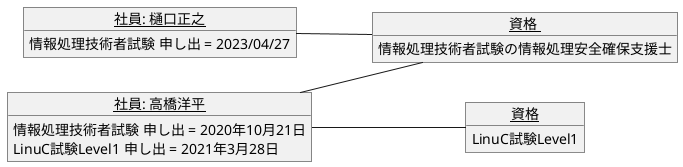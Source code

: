 @startuml 図3-6_オブジェクト図
left to right direction
object "<u>社員: 高橋洋平</u>" as k2 {
情報処理技術者試験 申し出 = 2020年10月21日
LinuC試験Level1 申し出 = 2021年3月28日
}
object "<u>社員: 樋口正之</u>" as k1 {
情報処理技術者試験 申し出 = 2023/04/27
}
object "<u>資格 </u>" as car1 {
情報処理技術者試験の情報処理安全確保支援士
}
object "<u>資格</u>" as car2 {
LinuC試験Level1
}
k1 -- car1
k2 -- car2
k2 -- car1
@enduml